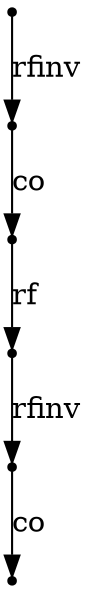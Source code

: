 digraph { node[shape="point"]
N36 -> N1[label = "co"];
N22 -> N36[label = "rfinv"];
N16 -> N22[label = "rf"];
N14 -> N16[label = "co"];
N0 -> N14[label = "rfinv"];
}
